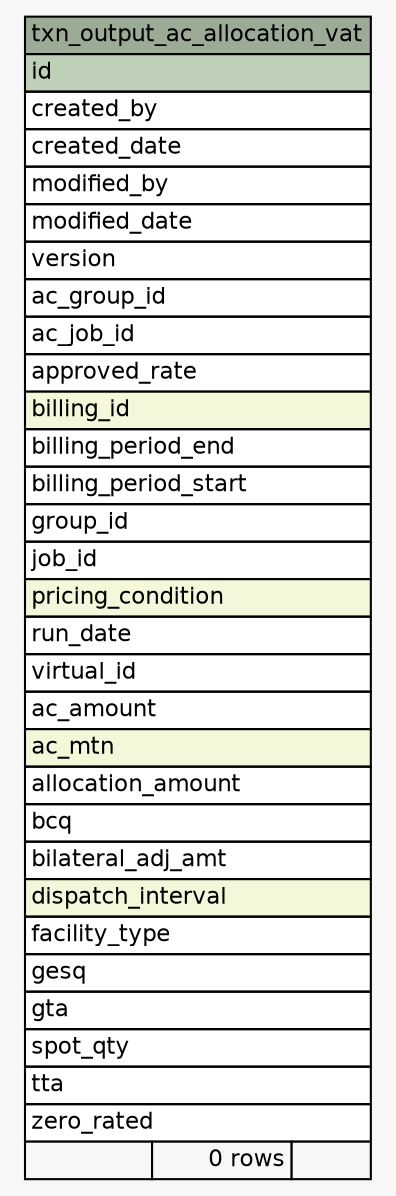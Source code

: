 // dot 2.36.0 on Mac OS X 10.12.5
// SchemaSpy rev 590
digraph "txn_output_ac_allocation_vat" {
  graph [
    rankdir="RL"
    bgcolor="#f7f7f7"
    nodesep="0.18"
    ranksep="0.46"
    fontname="Helvetica"
    fontsize="11"
  ];
  node [
    fontname="Helvetica"
    fontsize="11"
    shape="plaintext"
  ];
  edge [
    arrowsize="0.8"
  ];
  "txn_output_ac_allocation_vat" [
    label=<
    <TABLE BORDER="0" CELLBORDER="1" CELLSPACING="0" BGCOLOR="#ffffff">
      <TR><TD COLSPAN="3" BGCOLOR="#9bab96" ALIGN="CENTER">txn_output_ac_allocation_vat</TD></TR>
      <TR><TD PORT="id" COLSPAN="3" BGCOLOR="#bed1b8" ALIGN="LEFT">id</TD></TR>
      <TR><TD PORT="created_by" COLSPAN="3" ALIGN="LEFT">created_by</TD></TR>
      <TR><TD PORT="created_date" COLSPAN="3" ALIGN="LEFT">created_date</TD></TR>
      <TR><TD PORT="modified_by" COLSPAN="3" ALIGN="LEFT">modified_by</TD></TR>
      <TR><TD PORT="modified_date" COLSPAN="3" ALIGN="LEFT">modified_date</TD></TR>
      <TR><TD PORT="version" COLSPAN="3" ALIGN="LEFT">version</TD></TR>
      <TR><TD PORT="ac_group_id" COLSPAN="3" ALIGN="LEFT">ac_group_id</TD></TR>
      <TR><TD PORT="ac_job_id" COLSPAN="3" ALIGN="LEFT">ac_job_id</TD></TR>
      <TR><TD PORT="approved_rate" COLSPAN="3" ALIGN="LEFT">approved_rate</TD></TR>
      <TR><TD PORT="billing_id" COLSPAN="3" BGCOLOR="#f4f7da" ALIGN="LEFT">billing_id</TD></TR>
      <TR><TD PORT="billing_period_end" COLSPAN="3" ALIGN="LEFT">billing_period_end</TD></TR>
      <TR><TD PORT="billing_period_start" COLSPAN="3" ALIGN="LEFT">billing_period_start</TD></TR>
      <TR><TD PORT="group_id" COLSPAN="3" ALIGN="LEFT">group_id</TD></TR>
      <TR><TD PORT="job_id" COLSPAN="3" ALIGN="LEFT">job_id</TD></TR>
      <TR><TD PORT="pricing_condition" COLSPAN="3" BGCOLOR="#f4f7da" ALIGN="LEFT">pricing_condition</TD></TR>
      <TR><TD PORT="run_date" COLSPAN="3" ALIGN="LEFT">run_date</TD></TR>
      <TR><TD PORT="virtual_id" COLSPAN="3" ALIGN="LEFT">virtual_id</TD></TR>
      <TR><TD PORT="ac_amount" COLSPAN="3" ALIGN="LEFT">ac_amount</TD></TR>
      <TR><TD PORT="ac_mtn" COLSPAN="3" BGCOLOR="#f4f7da" ALIGN="LEFT">ac_mtn</TD></TR>
      <TR><TD PORT="allocation_amount" COLSPAN="3" ALIGN="LEFT">allocation_amount</TD></TR>
      <TR><TD PORT="bcq" COLSPAN="3" ALIGN="LEFT">bcq</TD></TR>
      <TR><TD PORT="bilateral_adj_amt" COLSPAN="3" ALIGN="LEFT">bilateral_adj_amt</TD></TR>
      <TR><TD PORT="dispatch_interval" COLSPAN="3" BGCOLOR="#f4f7da" ALIGN="LEFT">dispatch_interval</TD></TR>
      <TR><TD PORT="facility_type" COLSPAN="3" ALIGN="LEFT">facility_type</TD></TR>
      <TR><TD PORT="gesq" COLSPAN="3" ALIGN="LEFT">gesq</TD></TR>
      <TR><TD PORT="gta" COLSPAN="3" ALIGN="LEFT">gta</TD></TR>
      <TR><TD PORT="spot_qty" COLSPAN="3" ALIGN="LEFT">spot_qty</TD></TR>
      <TR><TD PORT="tta" COLSPAN="3" ALIGN="LEFT">tta</TD></TR>
      <TR><TD PORT="zero_rated" COLSPAN="3" ALIGN="LEFT">zero_rated</TD></TR>
      <TR><TD ALIGN="LEFT" BGCOLOR="#f7f7f7">  </TD><TD ALIGN="RIGHT" BGCOLOR="#f7f7f7">0 rows</TD><TD ALIGN="RIGHT" BGCOLOR="#f7f7f7">  </TD></TR>
    </TABLE>>
    URL="tables/txn_output_ac_allocation_vat.html"
    tooltip="txn_output_ac_allocation_vat"
  ];
}
